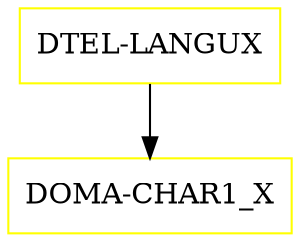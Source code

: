 digraph G {
  "DTEL-LANGUX" [shape=box,color=yellow];
  "DOMA-CHAR1_X" [shape=box,color=yellow,URL="./DOMA_CHAR1_X.html"];
  "DTEL-LANGUX" -> "DOMA-CHAR1_X";
}
